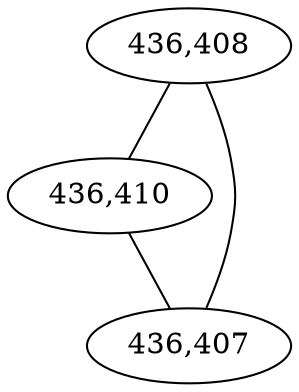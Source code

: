 graph BACTEROIDALES_cc10 {
	overlap="prism50";
	outputorder="edgesfirst";
	"436,408" [style="filled", fillcolor="#ffffff", fontcolor="#000000"];
	"436,410" [style="filled", fillcolor="#ffffff", fontcolor="#000000"];
	"436,407" [style="filled", fillcolor="#ffffff", fontcolor="#000000"];
	"436,408" -- "436,407";
	"436,408" -- "436,410";
	"436,410" -- "436,407";
}